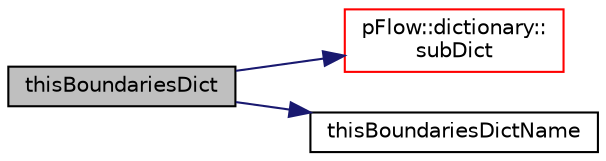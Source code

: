 digraph "thisBoundariesDict"
{
 // LATEX_PDF_SIZE
  edge [fontname="Helvetica",fontsize="10",labelfontname="Helvetica",labelfontsize="10"];
  node [fontname="Helvetica",fontsize="10",shape=record];
  rankdir="LR";
  Node1 [label="thisBoundariesDict",height=0.2,width=0.4,color="black", fillcolor="grey75", style="filled", fontcolor="black",tooltip="The generated dictionary generated by code which is used."];
  Node1 -> Node2 [color="midnightblue",fontsize="10",style="solid",fontname="Helvetica"];
  Node2 [label="pFlow::dictionary::\lsubDict",height=0.2,width=0.4,color="red", fillcolor="white", style="filled",URL="$classpFlow_1_1dictionary.html#a630c840647a3ebefe33336cc25a8b15d",tooltip="ref to a subdictioanry fatalExit if not found"];
  Node1 -> Node5 [color="midnightblue",fontsize="10",style="solid",fontname="Helvetica"];
  Node5 [label="thisBoundariesDictName",height=0.2,width=0.4,color="black", fillcolor="white", style="filled",URL="$classpFlow_1_1simulationDomain.html#a3fc1520fd94ed72709f36b5f8fedcf43",tooltip=" "];
}
